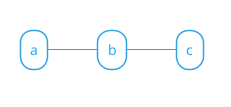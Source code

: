{
  "sha1": "lephx7n2xq6gjwar7wyg3nuvb5dugkm",
  "insertion": {
    "when": "2024-06-03T18:59:34.030Z",
    "url": "https://forum.plantuml.net/15243/title-mindmap-with-style-not-work-on-new-version-of-plantuml",
    "user": "plantuml@gmail.com"
  }
}
@startuml
title
{{mindmap
<style>
mindmapDiagram {
  node {
    FontColor #2FA4E7
    LineColor #2FA4E7
    BackGroundColor transparent
  }
  arrow {
    LineColor #2FA4E7
  }
}
</style>

* a
** b
*** c
}}
end title
@enduml
